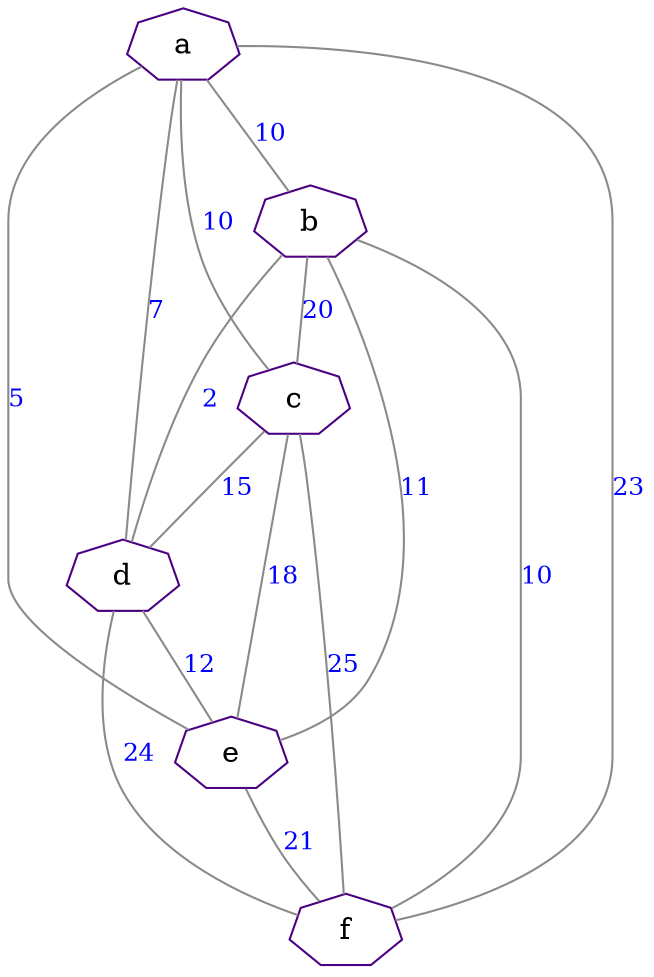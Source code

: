 graph G
{
    edge[color="gray54",fontcolor="blue",fontsize=12, len=3];
    node[color="indigo",fontsize=14, shape="septagon"];

    a -- b [label="10"];
    b -- c [label="20"];
    c -- d [label="15"];
    d -- e [label="12"];
    e -- f [label="21"];
    a -- f [label="23"];
    a -- c [label="10"];
    a -- d [label="7"];
    a -- e [label="5"];
    b -- d [label="2"];
    b -- e [label="11"];
    b -- f [label="10"];
    c -- e [label="18"];
    c -- f [label="25"];
    d -- f [label="24"];
}
